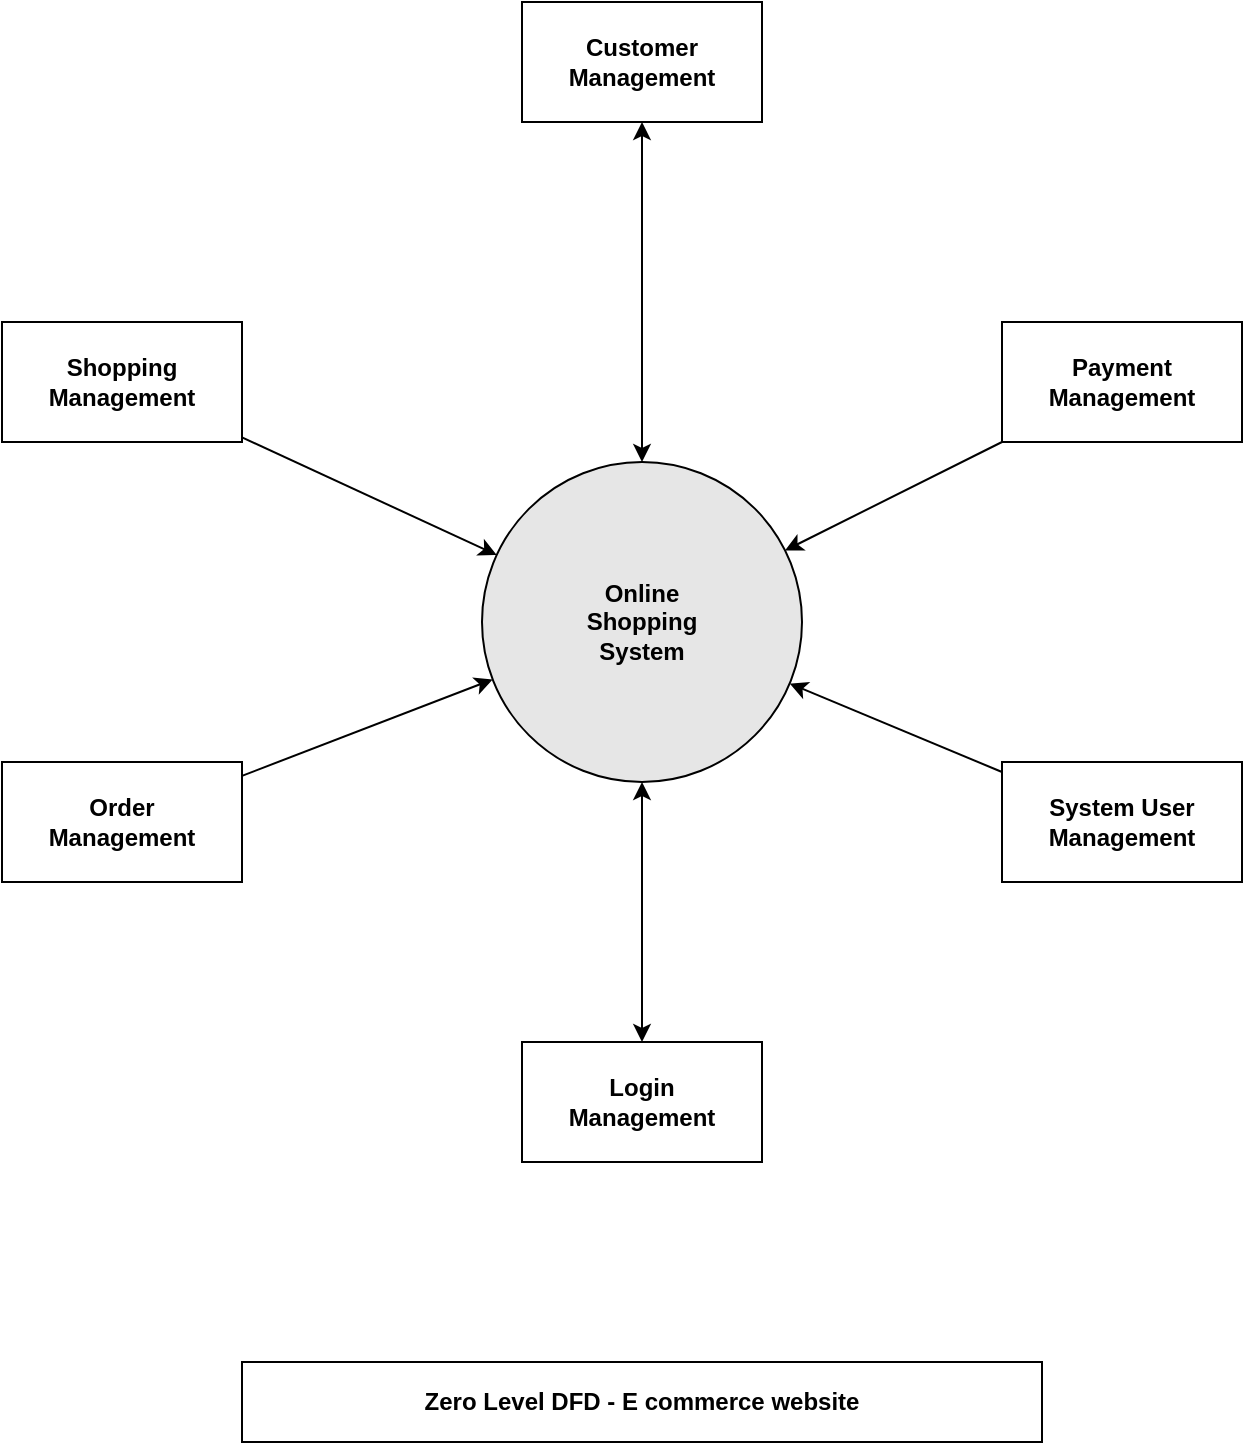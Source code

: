<mxfile version="28.2.3">
  <diagram name="Page-1" id="ABC-123">
    <mxGraphModel dx="1042" dy="562" grid="0" gridSize="10" guides="1" tooltips="1" connect="1" arrows="1" fold="1" page="1" pageScale="1" pageWidth="850" pageHeight="1100" math="0" shadow="0">
      <root>
        <mxCell id="0" />
        <mxCell id="1" parent="0" />
        <mxCell id="2" value="&lt;b&gt;Online&lt;br&gt;Shopping&lt;br&gt;System&lt;/b&gt;" style="ellipse;whiteSpace=wrap;html=1;aspect=fixed;fillColor=#e6e6e6;strokeColor=#000000;" parent="1" vertex="1">
          <mxGeometry x="420" y="290" width="160" height="160" as="geometry" />
        </mxCell>
        <mxCell id="3" value="&lt;b&gt;Customer&lt;br&gt;Management&lt;/b&gt;" style="rounded=0;whiteSpace=wrap;html=1;fillColor=#ffffff;strokeColor=#000000;" parent="1" vertex="1">
          <mxGeometry x="440" y="60" width="120" height="60" as="geometry" />
        </mxCell>
        <mxCell id="4" value="&lt;b&gt;Shopping&lt;br&gt;Management&lt;/b&gt;" style="rounded=0;whiteSpace=wrap;html=1;fillColor=#ffffff;strokeColor=#000000;" parent="1" vertex="1">
          <mxGeometry x="180" y="220" width="120" height="60" as="geometry" />
        </mxCell>
        <mxCell id="5" value="&lt;b&gt;Order&lt;br&gt;Management&lt;/b&gt;" style="rounded=0;whiteSpace=wrap;html=1;fillColor=#ffffff;strokeColor=#000000;" parent="1" vertex="1">
          <mxGeometry x="180" y="440" width="120" height="60" as="geometry" />
        </mxCell>
        <mxCell id="6" value="&lt;b&gt;Login&lt;br&gt;Management&lt;/b&gt;" style="rounded=0;whiteSpace=wrap;html=1;fillColor=#ffffff;strokeColor=#000000;" parent="1" vertex="1">
          <mxGeometry x="440" y="580" width="120" height="60" as="geometry" />
        </mxCell>
        <mxCell id="7" value="&lt;b&gt;System User&lt;br&gt;Management&lt;/b&gt;" style="rounded=0;whiteSpace=wrap;html=1;fillColor=#ffffff;strokeColor=#000000;" parent="1" vertex="1">
          <mxGeometry x="680" y="440" width="120" height="60" as="geometry" />
        </mxCell>
        <mxCell id="8" value="&lt;b&gt;Payment&lt;br&gt;Management&lt;/b&gt;" style="rounded=0;whiteSpace=wrap;html=1;fillColor=#ffffff;strokeColor=#000000;" parent="1" vertex="1">
          <mxGeometry x="680" y="220" width="120" height="60" as="geometry" />
        </mxCell>
        <mxCell id="9" value="&lt;b&gt;Zero Level DFD - E commerce website&lt;/b&gt;" style="rounded=0;whiteSpace=wrap;html=1;fillColor=#ffffff;strokeColor=#000000;" parent="1" vertex="1">
          <mxGeometry x="300" y="740" width="400" height="40" as="geometry" />
        </mxCell>
        <mxCell id="10" style="edgeStyle=none;html=1;endArrow=classic;startArrow=classic;strokeColor=#000000;" parent="1" source="3" target="2" edge="1">
          <mxGeometry relative="1" as="geometry" />
        </mxCell>
        <mxCell id="11" style="edgeStyle=none;html=1;endArrow=classic;strokeColor=#000000;" parent="1" source="4" target="2" edge="1">
          <mxGeometry relative="1" as="geometry" />
        </mxCell>
        <mxCell id="12" style="edgeStyle=none;html=1;endArrow=classic;strokeColor=#000000;" parent="1" source="5" target="2" edge="1">
          <mxGeometry relative="1" as="geometry" />
        </mxCell>
        <mxCell id="13" style="edgeStyle=none;html=1;endArrow=classic;startArrow=classic;strokeColor=#000000;" parent="1" source="6" target="2" edge="1">
          <mxGeometry relative="1" as="geometry" />
        </mxCell>
        <mxCell id="14" style="edgeStyle=none;html=1;endArrow=classic;strokeColor=#000000;" parent="1" source="7" target="2" edge="1">
          <mxGeometry relative="1" as="geometry" />
        </mxCell>
        <mxCell id="15" style="edgeStyle=none;html=1;endArrow=classic;strokeColor=#000000;" parent="1" source="8" target="2" edge="1">
          <mxGeometry relative="1" as="geometry" />
        </mxCell>
      </root>
    </mxGraphModel>
  </diagram>
</mxfile>
